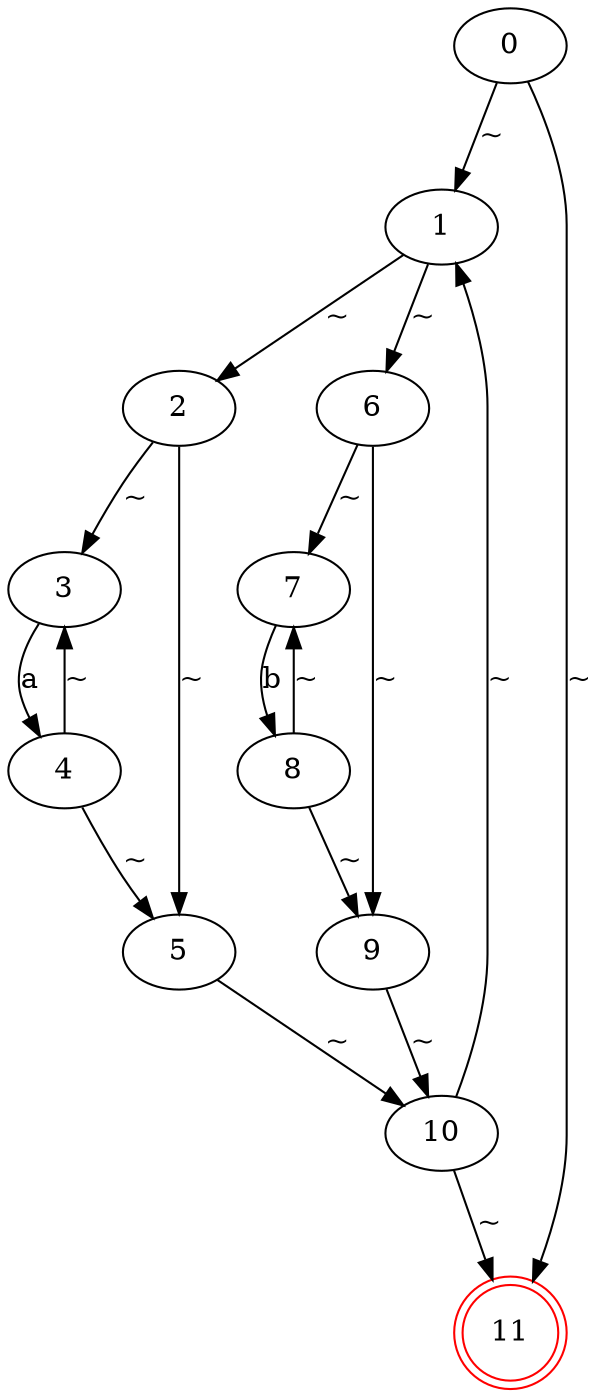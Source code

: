 digraph {
	0 [label="0"]
	1 [label="1"]
	2 [label="2"]
	3 [label="3"]
	4 [label="4"]
	5 [label="5"]
	6 [label="6"]
	7 [label="7"]
	8 [label="8"]
	9 [label="9"]
	10 [label="10"]
	11 [label="11" color=red shape=doublecircle]
	0 -> 1 [label="~"]
	0 -> 11 [label="~"]
	1 -> 2 [label="~"]
	1 -> 6 [label="~"]
	2 -> 3 [label="~"]
	2 -> 5 [label="~"]
	3 -> 4 [label="a"]
	4 -> 3 [label="~"]
	4 -> 5 [label="~"]
	5 -> 10 [label="~"]
	6 -> 7 [label="~"]
	6 -> 9 [label="~"]
	7 -> 8 [label="b"]
	8 -> 7 [label="~"]
	8 -> 9 [label="~"]
	9 -> 10 [label="~"]
	10 -> 1 [label="~"]
	10 -> 11 [label="~"]
}